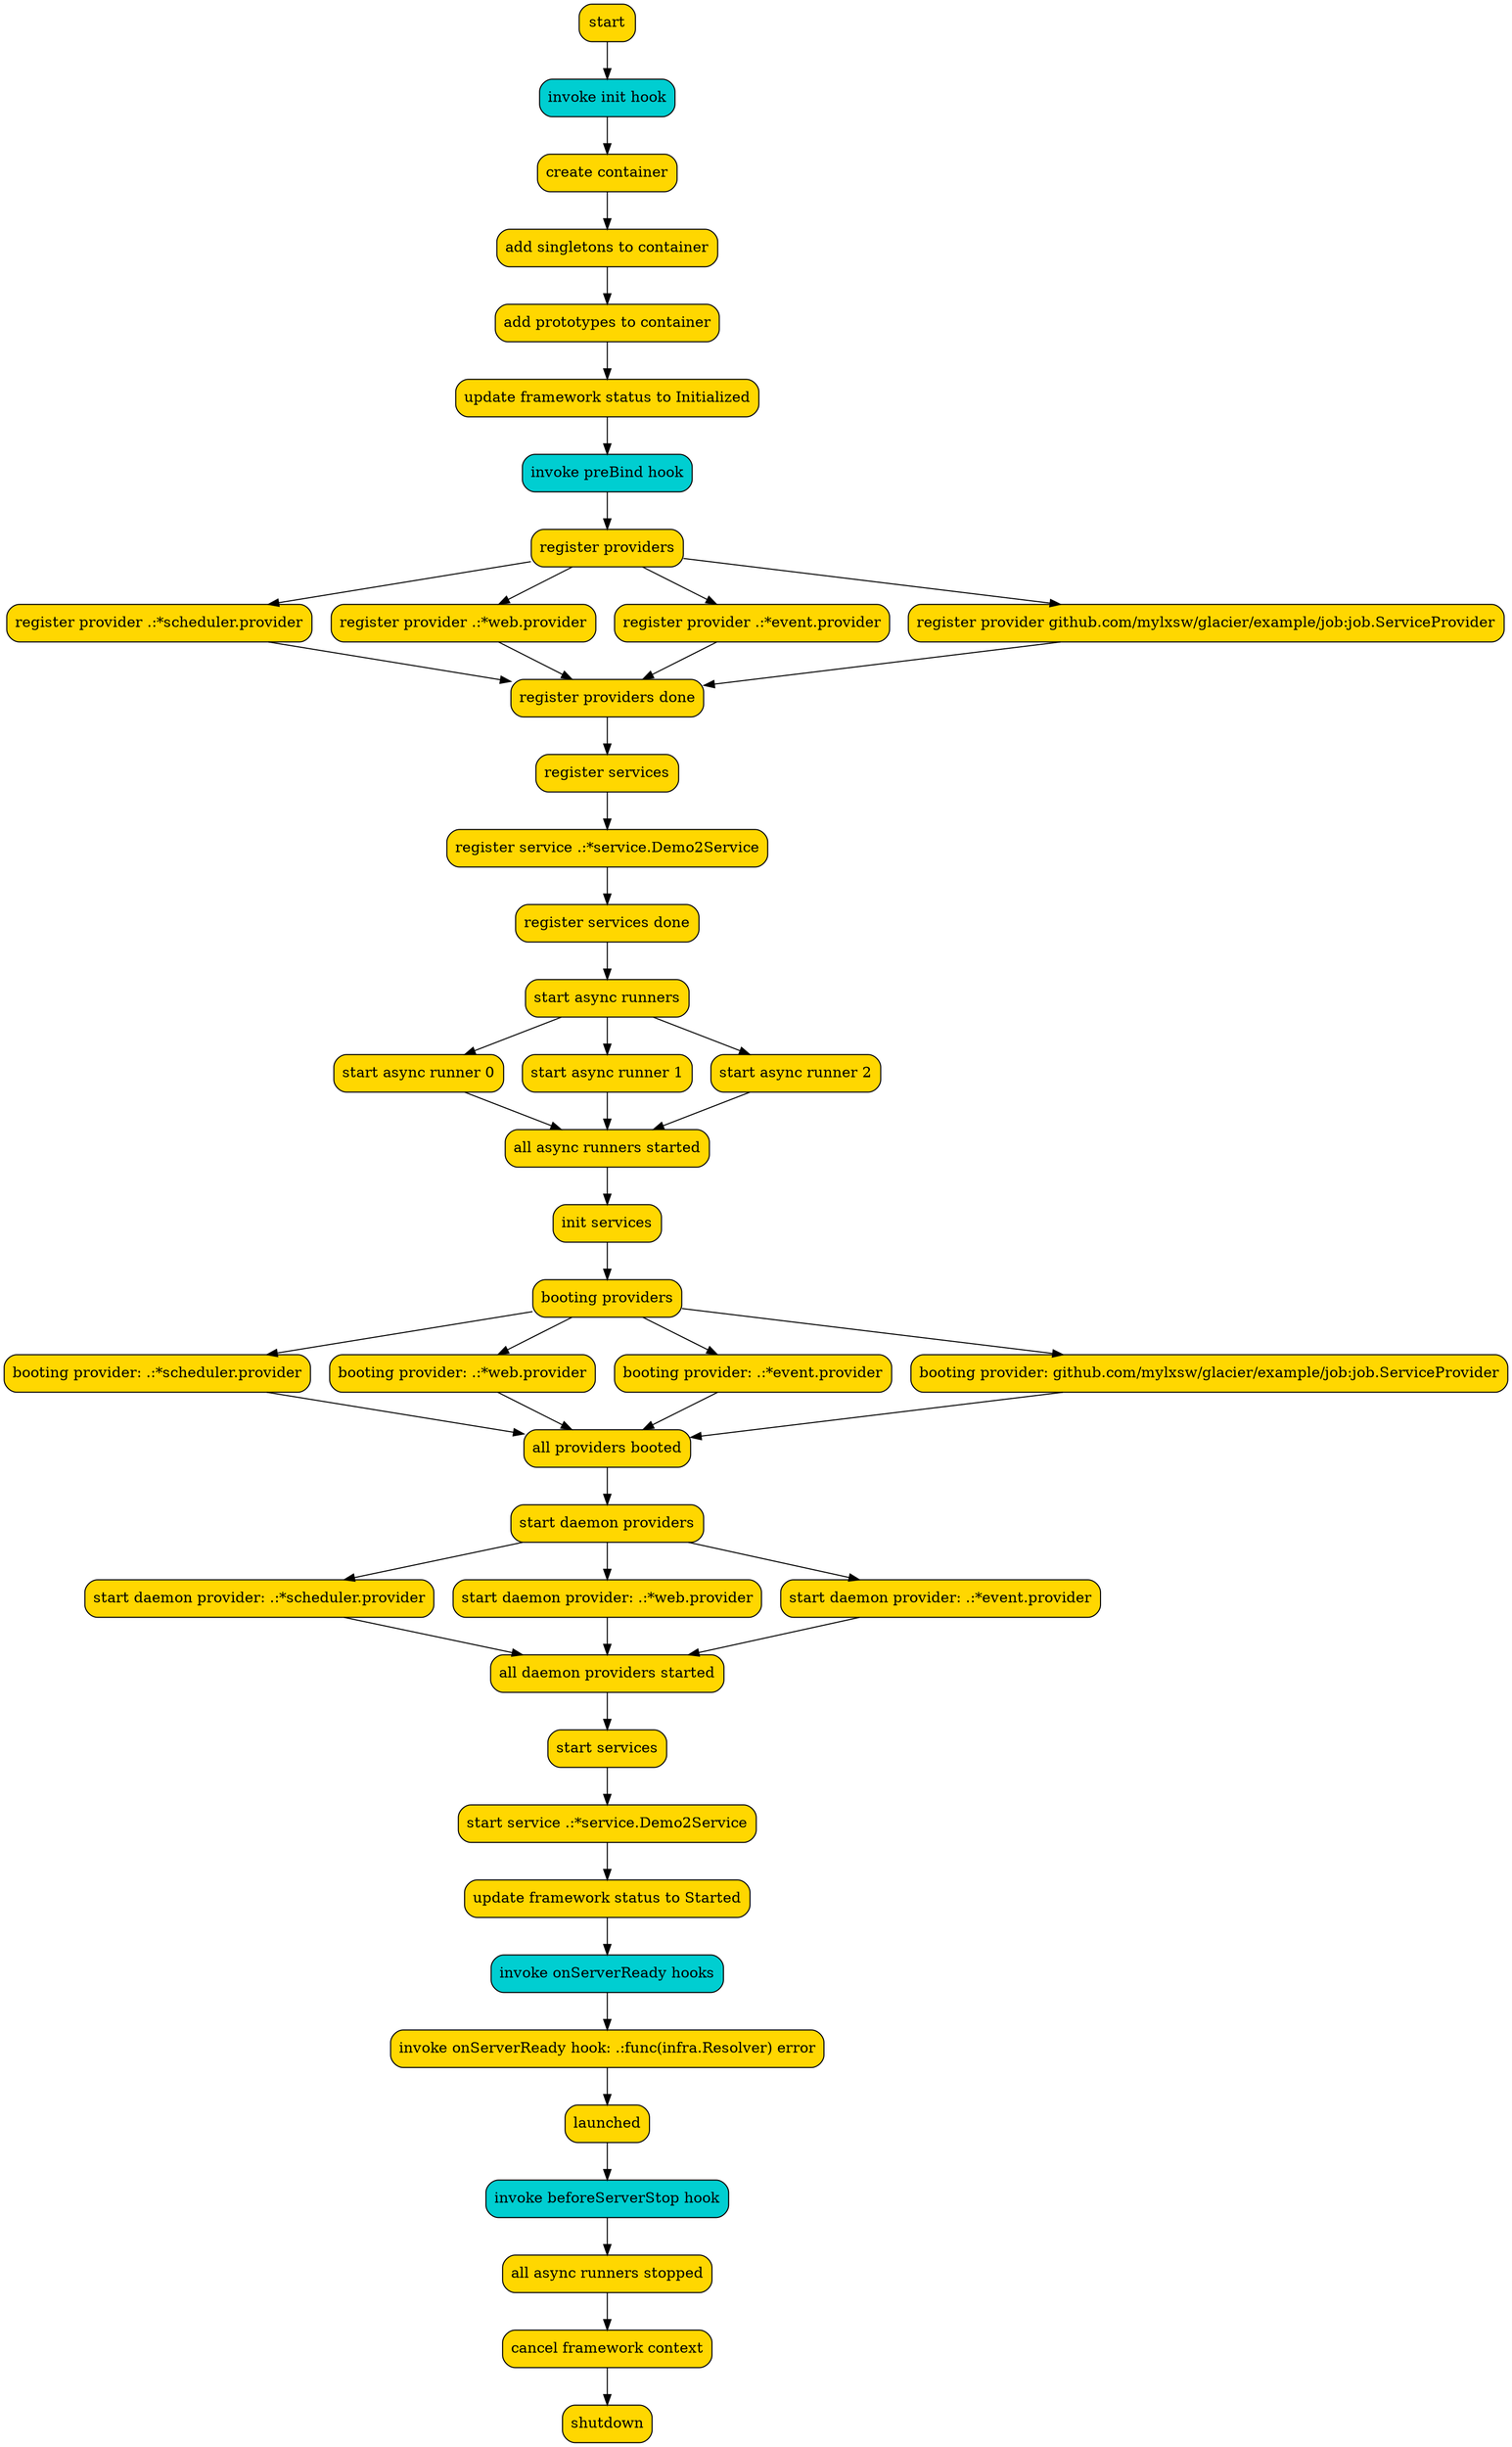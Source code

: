 digraph G {
    node [shape = "box" style = "filled,rounded" fillcolor = "gold"]
    "invoke init hook" [fillcolor = "darkturquoise"]
    "start" -> "invoke init hook";
    "invoke init hook" -> "create container";
    "create container" -> "add singletons to container";
    "add singletons to container" -> "add prototypes to container";
    "add prototypes to container" -> "update framework status to Initialized";
    "invoke preBind hook" [fillcolor = "darkturquoise"]
    "update framework status to Initialized" -> "invoke preBind hook";
    "invoke preBind hook" -> "register providers";
    "register providers" -> "register provider .:*scheduler.provider";
    "register providers" -> "register provider .:*web.provider";
    "register providers" -> "register provider .:*event.provider";
    "register providers" -> "register provider github.com/mylxsw/glacier/example/job:job.ServiceProvider";
    "register provider .:*scheduler.provider" -> "register providers done";
    "register provider .:*web.provider" -> "register providers done";
    "register provider .:*event.provider" -> "register providers done";
    "register provider github.com/mylxsw/glacier/example/job:job.ServiceProvider" -> "register providers done";
    "register providers done" -> "register services";
    "register services" -> "register service .:*service.Demo2Service";
    "register service .:*service.Demo2Service" -> "register services done";
    "register services done" -> "start async runners";
    "start async runners" -> "start async runner 0";
    "start async runners" -> "start async runner 1";
    "start async runners" -> "start async runner 2";
    "start async runner 0" -> "all async runners started";
    "start async runner 1" -> "all async runners started";
    "start async runner 2" -> "all async runners started";
    "all async runners started" -> "init services";
    "init services" -> "booting providers";
    "booting providers" -> "booting provider: .:*scheduler.provider";
    "booting providers" -> "booting provider: .:*web.provider";
    "booting providers" -> "booting provider: .:*event.provider";
    "booting providers" -> "booting provider: github.com/mylxsw/glacier/example/job:job.ServiceProvider";
    "booting provider: .:*scheduler.provider" -> "all providers booted";
    "booting provider: .:*web.provider" -> "all providers booted";
    "booting provider: .:*event.provider" -> "all providers booted";
    "booting provider: github.com/mylxsw/glacier/example/job:job.ServiceProvider" -> "all providers booted";
    "all providers booted" -> "start daemon providers";
    "start daemon providers" -> "start daemon provider: .:*scheduler.provider";
    "start daemon providers" -> "start daemon provider: .:*web.provider";
    "start daemon providers" -> "start daemon provider: .:*event.provider";
    "start daemon provider: .:*scheduler.provider" -> "all daemon providers started";
    "start daemon provider: .:*web.provider" -> "all daemon providers started";
    "start daemon provider: .:*event.provider" -> "all daemon providers started";
    "all daemon providers started" -> "start services";
    "start services" -> "start service .:*service.Demo2Service";
    "start service .:*service.Demo2Service" -> "update framework status to Started";
    "invoke onServerReady hooks" [fillcolor = "darkturquoise"]
    "update framework status to Started" -> "invoke onServerReady hooks";
    "invoke onServerReady hooks" -> "invoke onServerReady hook: .:func(infra.Resolver) error";
    "invoke onServerReady hook: .:func(infra.Resolver) error" -> "launched";
    "invoke beforeServerStop hook" [fillcolor = "darkturquoise"]
    "launched" -> "invoke beforeServerStop hook";
    "invoke beforeServerStop hook" -> "all async runners stopped";
    "all async runners stopped" -> "cancel framework context";
    "cancel framework context" -> "shutdown";
}